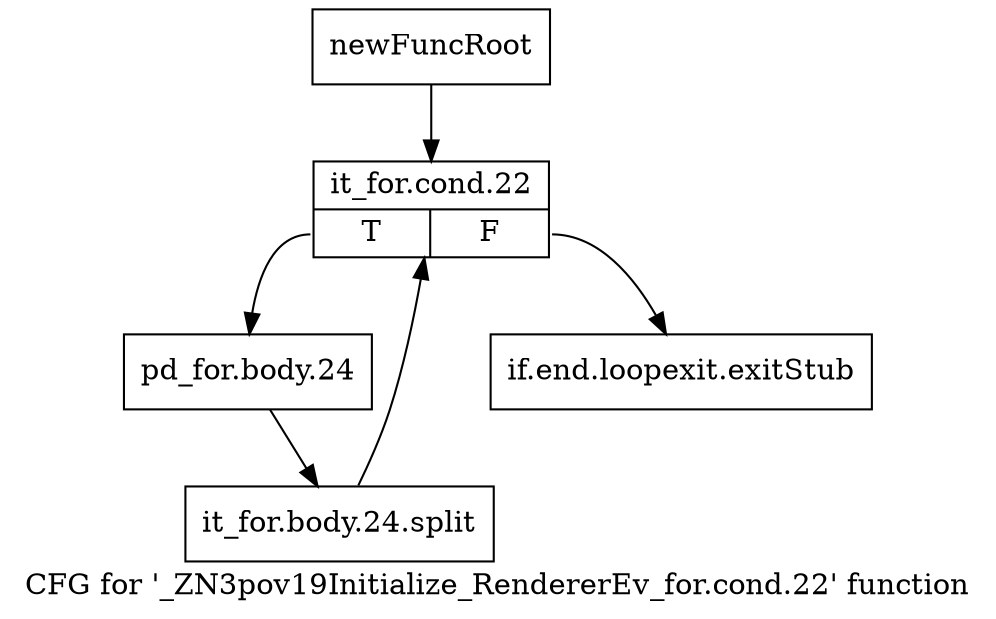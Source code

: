 digraph "CFG for '_ZN3pov19Initialize_RendererEv_for.cond.22' function" {
	label="CFG for '_ZN3pov19Initialize_RendererEv_for.cond.22' function";

	Node0x13cf460 [shape=record,label="{newFuncRoot}"];
	Node0x13cf460 -> Node0x13cf810;
	Node0x13cf7c0 [shape=record,label="{if.end.loopexit.exitStub}"];
	Node0x13cf810 [shape=record,label="{it_for.cond.22|{<s0>T|<s1>F}}"];
	Node0x13cf810:s0 -> Node0x13cf860;
	Node0x13cf810:s1 -> Node0x13cf7c0;
	Node0x13cf860 [shape=record,label="{pd_for.body.24}"];
	Node0x13cf860 -> Node0x3995150;
	Node0x3995150 [shape=record,label="{it_for.body.24.split}"];
	Node0x3995150 -> Node0x13cf810;
}
